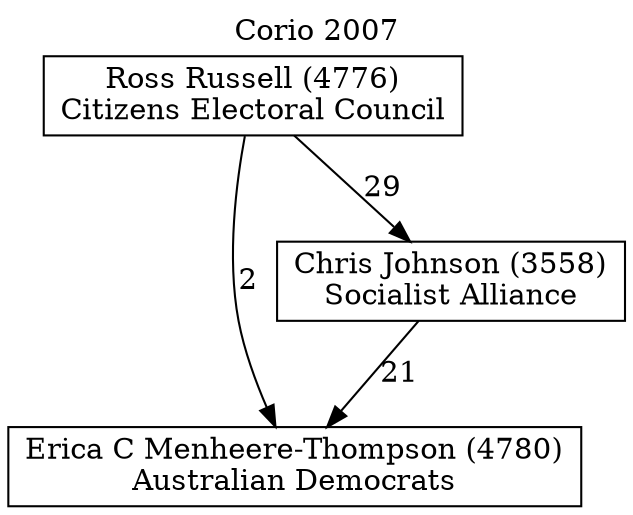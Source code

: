 // House preference flow
digraph "Erica C Menheere-Thompson (4780)_Corio_2007" {
	graph [label="Corio 2007" labelloc=t mclimit=10]
	node [shape=box]
	"Erica C Menheere-Thompson (4780)" [label="Erica C Menheere-Thompson (4780)
Australian Democrats"]
	"Chris Johnson (3558)" [label="Chris Johnson (3558)
Socialist Alliance"]
	"Ross Russell (4776)" [label="Ross Russell (4776)
Citizens Electoral Council"]
	"Chris Johnson (3558)" -> "Erica C Menheere-Thompson (4780)" [label=21]
	"Ross Russell (4776)" -> "Chris Johnson (3558)" [label=29]
	"Ross Russell (4776)" -> "Erica C Menheere-Thompson (4780)" [label=2]
}
